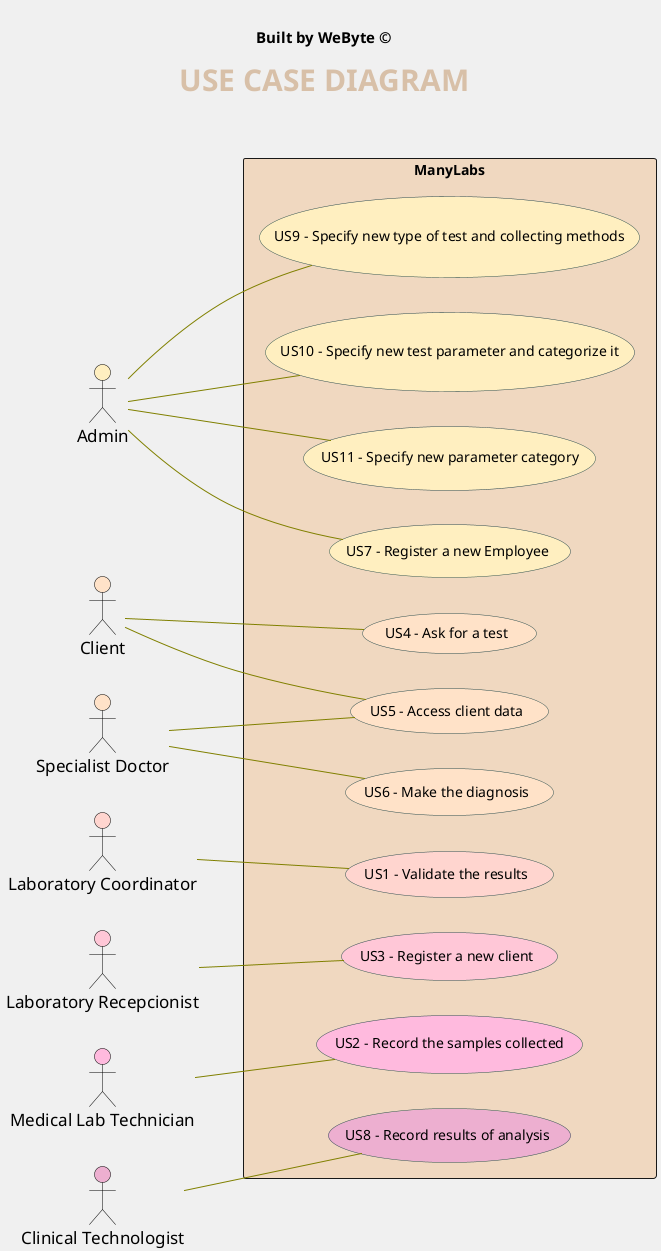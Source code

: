 @startuml
'https://plantuml.com/use-case-diagram

' ======= layout =========
skinparam backgroundColor #F0F0F0
skinparam titleBorderRoundCorner 15
skinparam titleFontSize 30

skinparam titleFontName Arial Black
skinparam titleFontColor #D8C0A8

skinparam sequence {
ArrowColor Black
ActorBorderColor Black
LifeLineBorderColor blue
LifeLineBackgroundColor #A9DCDF

ActorFontColor Black
ActorFontSize 17
ActorFontName Arial
}

skinparam usecase {
BackgroundColor DarkSeaGreen
BorderColor DarkSlateGray

BackgroundColor<< Main >> YellowGreen
BorderColor<< Main >> YellowGreen

ArrowColor Olive
}

' ======= title =========
center header


<font color=Black size=15><b>Built by WeByte ©</font>
endheader
title <b>USE CASE DIAGRAM\n

' ======= the actors =========

actor :Admin: as Admin #FFEFC0
actor :Client: as Client #FFE2C8
actor :Specialist Doctor: as Specialist_Doctor #FFE2C8
actor :Laboratory Coordinator: as Laboratory_Coordinator #FFD5CF
actor :Laboratory Recepcionist: as Laboratory_Recepcionist #FFC7D7
actor :Medical Lab Technician: as Medical_Lab_Technician #FFBADE
actor :Clinical Technologist: as Clinical_Technologist #edafd0

rectangle "ManyLabs" #F0D8C0 {

    left to right direction

    ' ====== the use cases =========
    (US6 - Make the diagnosis) as (Make the diagnosis) #FFE2C8

    (US5 - Access client data) as (Access client data) #FFE2C8

    (US4 - Ask for a test) as (Ask for a test) #FFE2C8

    (US3 - Register a new client) as (Register a new client) #FFC7D7

    (US2 - Record the samples collected) as (Record the samples collected) #FFBADE

    (US8 - Record results of analysis) as (Record results of analysis) #edafd0

    (US1 - Validate the results) as (Validate the results) #FFD5CF

    (US7 - Register a new Employee) as (US7 - Register a new Employee) #FFEFC0
    (US9 - Specify new type of test and collecting methods) as (Specify new type of test and collecting methods) #FFEFC0
    (US10 - Specify new test parameter and categorize it) as (Specify new test parameter and categorize it) #FFEFC0
    (US11 - Specify new parameter category) as (Specify new parameter category) #FFEFC0

    ' ====== the use case links =========

    Laboratory_Recepcionist -- (Register a new client)
    Medical_Lab_Technician -- (Record the samples collected)
    Clinical_Technologist -- (Record results of analysis)
    Laboratory_Coordinator -- (Validate the results)

    Client -- (Ask for a test)
    Client -- (Access client data)

    Admin -- (Specify new parameter category)
    Admin -- (Specify new test parameter and categorize it)
    Admin -- (Specify new type of test and collecting methods)
    Admin -- (US7 - Register a new Employee)

    Specialist_Doctor -- (Access client data)
    Specialist_Doctor -- (Make the diagnosis)
}


@enduml
